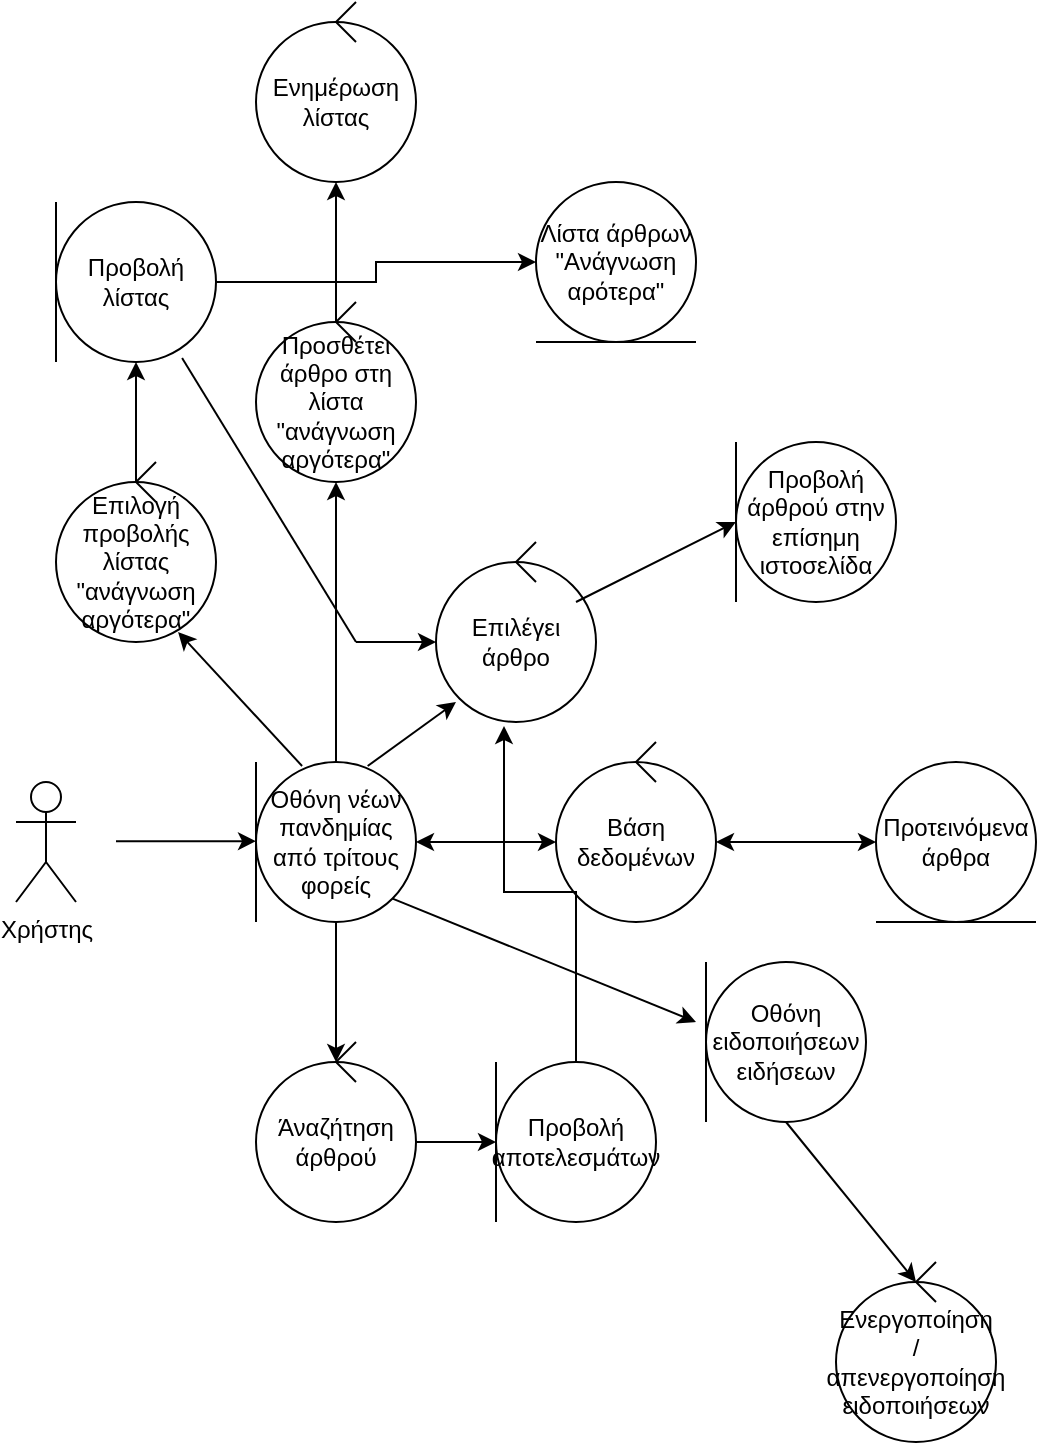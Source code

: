 <mxfile version="14.6.3" type="device"><diagram id="JLxbuutwV6kjcVpLldqY" name="Page-1"><mxGraphModel dx="1310" dy="1885" grid="1" gridSize="10" guides="1" tooltips="1" connect="1" arrows="1" fold="1" page="1" pageScale="1" pageWidth="850" pageHeight="1100" math="0" shadow="0"><root><mxCell id="0"/><mxCell id="1" parent="0"/><mxCell id="Mb33tEwvIMDwLlTH5Xr--1" value="Χρήστης" style="shape=umlActor;verticalLabelPosition=bottom;verticalAlign=top;html=1;outlineConnect=0;" vertex="1" parent="1"><mxGeometry x="40" y="210" width="30" height="60" as="geometry"/></mxCell><mxCell id="Mb33tEwvIMDwLlTH5Xr--2" value="" style="group" vertex="1" connectable="0" parent="1"><mxGeometry x="160" y="-180" width="80" height="90" as="geometry"/></mxCell><mxCell id="Mb33tEwvIMDwLlTH5Xr--3" value="Ενημέρωση λίστας" style="ellipse;whiteSpace=wrap;html=1;aspect=fixed;" vertex="1" parent="Mb33tEwvIMDwLlTH5Xr--2"><mxGeometry y="10" width="80" height="80" as="geometry"/></mxCell><mxCell id="Mb33tEwvIMDwLlTH5Xr--4" value="" style="group" vertex="1" connectable="0" parent="Mb33tEwvIMDwLlTH5Xr--2"><mxGeometry x="40" width="10" height="20" as="geometry"/></mxCell><mxCell id="Mb33tEwvIMDwLlTH5Xr--5" value="" style="endArrow=none;html=1;" edge="1" parent="Mb33tEwvIMDwLlTH5Xr--4"><mxGeometry width="50" height="50" relative="1" as="geometry"><mxPoint x="10" y="20" as="sourcePoint"/><mxPoint y="10" as="targetPoint"/></mxGeometry></mxCell><mxCell id="Mb33tEwvIMDwLlTH5Xr--6" value="" style="endArrow=none;html=1;" edge="1" parent="Mb33tEwvIMDwLlTH5Xr--4"><mxGeometry width="50" height="50" relative="1" as="geometry"><mxPoint y="10" as="sourcePoint"/><mxPoint x="10" as="targetPoint"/></mxGeometry></mxCell><mxCell id="Mb33tEwvIMDwLlTH5Xr--7" value="" style="group;rotation=0;" vertex="1" connectable="0" parent="1"><mxGeometry x="160" y="200" width="80" height="80" as="geometry"/></mxCell><mxCell id="Mb33tEwvIMDwLlTH5Xr--8" value="Οθόνη νέων πανδημίας από τρίτους φορείς" style="ellipse;whiteSpace=wrap;html=1;aspect=fixed;rotation=0;" vertex="1" parent="Mb33tEwvIMDwLlTH5Xr--7"><mxGeometry width="80" height="80" as="geometry"/></mxCell><mxCell id="Mb33tEwvIMDwLlTH5Xr--9" value="" style="endArrow=none;html=1;" edge="1" parent="Mb33tEwvIMDwLlTH5Xr--7"><mxGeometry width="50" height="50" relative="1" as="geometry"><mxPoint y="80" as="sourcePoint"/><mxPoint as="targetPoint"/></mxGeometry></mxCell><mxCell id="Mb33tEwvIMDwLlTH5Xr--10" value="" style="endArrow=classic;html=1;" edge="1" parent="1"><mxGeometry width="50" height="50" relative="1" as="geometry"><mxPoint x="90" y="239.58" as="sourcePoint"/><mxPoint x="160" y="239.58" as="targetPoint"/></mxGeometry></mxCell><mxCell id="Mb33tEwvIMDwLlTH5Xr--11" value="" style="group" vertex="1" connectable="0" parent="1"><mxGeometry x="450" y="450" width="80" height="90" as="geometry"/></mxCell><mxCell id="Mb33tEwvIMDwLlTH5Xr--12" value="&lt;div&gt;Ενεργοποίηση&lt;/div&gt;&lt;div&gt;/απενεργοποίηση ειδοποιήσεων&lt;/div&gt;" style="ellipse;whiteSpace=wrap;html=1;aspect=fixed;" vertex="1" parent="Mb33tEwvIMDwLlTH5Xr--11"><mxGeometry y="10" width="80" height="80" as="geometry"/></mxCell><mxCell id="Mb33tEwvIMDwLlTH5Xr--13" value="" style="group" vertex="1" connectable="0" parent="Mb33tEwvIMDwLlTH5Xr--11"><mxGeometry x="40" width="10" height="20" as="geometry"/></mxCell><mxCell id="Mb33tEwvIMDwLlTH5Xr--14" value="" style="endArrow=none;html=1;" edge="1" parent="Mb33tEwvIMDwLlTH5Xr--13"><mxGeometry width="50" height="50" relative="1" as="geometry"><mxPoint x="10" y="20" as="sourcePoint"/><mxPoint y="10" as="targetPoint"/></mxGeometry></mxCell><mxCell id="Mb33tEwvIMDwLlTH5Xr--15" value="" style="endArrow=none;html=1;" edge="1" parent="Mb33tEwvIMDwLlTH5Xr--13"><mxGeometry width="50" height="50" relative="1" as="geometry"><mxPoint y="10" as="sourcePoint"/><mxPoint x="10" as="targetPoint"/></mxGeometry></mxCell><mxCell id="Mb33tEwvIMDwLlTH5Xr--16" value="" style="group;rotation=0;" vertex="1" connectable="0" parent="1"><mxGeometry x="385" y="300" width="80" height="80" as="geometry"/></mxCell><mxCell id="Mb33tEwvIMDwLlTH5Xr--17" value="&lt;div&gt;Οθόνη ειδοποιήσεων&lt;/div&gt;&lt;div&gt;ειδήσεων&lt;br&gt;&lt;/div&gt;" style="ellipse;whiteSpace=wrap;html=1;aspect=fixed;rotation=0;" vertex="1" parent="Mb33tEwvIMDwLlTH5Xr--16"><mxGeometry width="80" height="80" as="geometry"/></mxCell><mxCell id="Mb33tEwvIMDwLlTH5Xr--18" value="" style="endArrow=none;html=1;" edge="1" parent="Mb33tEwvIMDwLlTH5Xr--16"><mxGeometry width="50" height="50" relative="1" as="geometry"><mxPoint y="80" as="sourcePoint"/><mxPoint as="targetPoint"/></mxGeometry></mxCell><mxCell id="Mb33tEwvIMDwLlTH5Xr--19" value="" style="endArrow=classic;html=1;exitX=0.5;exitY=1;exitDx=0;exitDy=0;" edge="1" parent="1" source="Mb33tEwvIMDwLlTH5Xr--17"><mxGeometry width="50" height="50" relative="1" as="geometry"><mxPoint x="490" y="385.0" as="sourcePoint"/><mxPoint x="490" y="460" as="targetPoint"/></mxGeometry></mxCell><mxCell id="Mb33tEwvIMDwLlTH5Xr--20" value="" style="group;rotation=0;" vertex="1" connectable="0" parent="1"><mxGeometry x="400" y="40" width="80" height="80" as="geometry"/></mxCell><mxCell id="Mb33tEwvIMDwLlTH5Xr--21" value="Προβολή άρθρού στην επίσημη ιστοσελίδα" style="ellipse;whiteSpace=wrap;html=1;aspect=fixed;rotation=0;" vertex="1" parent="Mb33tEwvIMDwLlTH5Xr--20"><mxGeometry width="80" height="80" as="geometry"/></mxCell><mxCell id="Mb33tEwvIMDwLlTH5Xr--22" value="" style="endArrow=none;html=1;" edge="1" parent="Mb33tEwvIMDwLlTH5Xr--20"><mxGeometry width="50" height="50" relative="1" as="geometry"><mxPoint y="80" as="sourcePoint"/><mxPoint as="targetPoint"/></mxGeometry></mxCell><mxCell id="Mb33tEwvIMDwLlTH5Xr--23" value="" style="group" vertex="1" connectable="0" parent="1"><mxGeometry x="250" y="90" width="80" height="90" as="geometry"/></mxCell><mxCell id="Mb33tEwvIMDwLlTH5Xr--24" value="Επιλέγει άρθρο" style="ellipse;whiteSpace=wrap;html=1;aspect=fixed;" vertex="1" parent="Mb33tEwvIMDwLlTH5Xr--23"><mxGeometry y="10" width="80" height="80" as="geometry"/></mxCell><mxCell id="Mb33tEwvIMDwLlTH5Xr--25" value="" style="group" vertex="1" connectable="0" parent="Mb33tEwvIMDwLlTH5Xr--23"><mxGeometry x="40" width="10" height="20" as="geometry"/></mxCell><mxCell id="Mb33tEwvIMDwLlTH5Xr--26" value="" style="endArrow=none;html=1;" edge="1" parent="Mb33tEwvIMDwLlTH5Xr--25"><mxGeometry width="50" height="50" relative="1" as="geometry"><mxPoint x="10" y="20" as="sourcePoint"/><mxPoint y="10" as="targetPoint"/></mxGeometry></mxCell><mxCell id="Mb33tEwvIMDwLlTH5Xr--27" value="" style="endArrow=none;html=1;" edge="1" parent="Mb33tEwvIMDwLlTH5Xr--25"><mxGeometry width="50" height="50" relative="1" as="geometry"><mxPoint y="10" as="sourcePoint"/><mxPoint x="10" as="targetPoint"/></mxGeometry></mxCell><mxCell id="Mb33tEwvIMDwLlTH5Xr--28" value="" style="endArrow=classic;html=1;exitX=0.698;exitY=0.025;exitDx=0;exitDy=0;exitPerimeter=0;" edge="1" parent="1" source="Mb33tEwvIMDwLlTH5Xr--8"><mxGeometry width="50" height="50" relative="1" as="geometry"><mxPoint x="230" y="180.0" as="sourcePoint"/><mxPoint x="260" y="170" as="targetPoint"/></mxGeometry></mxCell><mxCell id="Mb33tEwvIMDwLlTH5Xr--29" value="" style="endArrow=classic;html=1;exitX=0.698;exitY=0.025;exitDx=0;exitDy=0;exitPerimeter=0;" edge="1" parent="1"><mxGeometry width="50" height="50" relative="1" as="geometry"><mxPoint x="320" y="120.0" as="sourcePoint"/><mxPoint x="400" y="80" as="targetPoint"/></mxGeometry></mxCell><mxCell id="Mb33tEwvIMDwLlTH5Xr--30" value="" style="group" vertex="1" connectable="0" parent="1"><mxGeometry x="160" y="340" width="80" height="90" as="geometry"/></mxCell><mxCell id="Mb33tEwvIMDwLlTH5Xr--31" value="Άναζήτηση άρθρού" style="ellipse;whiteSpace=wrap;html=1;aspect=fixed;" vertex="1" parent="Mb33tEwvIMDwLlTH5Xr--30"><mxGeometry y="10" width="80" height="80" as="geometry"/></mxCell><mxCell id="Mb33tEwvIMDwLlTH5Xr--32" value="" style="group" vertex="1" connectable="0" parent="Mb33tEwvIMDwLlTH5Xr--30"><mxGeometry x="40" width="10" height="20" as="geometry"/></mxCell><mxCell id="Mb33tEwvIMDwLlTH5Xr--33" value="" style="endArrow=none;html=1;" edge="1" parent="Mb33tEwvIMDwLlTH5Xr--32"><mxGeometry width="50" height="50" relative="1" as="geometry"><mxPoint x="10" y="20" as="sourcePoint"/><mxPoint y="10" as="targetPoint"/></mxGeometry></mxCell><mxCell id="Mb33tEwvIMDwLlTH5Xr--34" value="" style="endArrow=none;html=1;" edge="1" parent="Mb33tEwvIMDwLlTH5Xr--32"><mxGeometry width="50" height="50" relative="1" as="geometry"><mxPoint y="10" as="sourcePoint"/><mxPoint x="10" as="targetPoint"/></mxGeometry></mxCell><mxCell id="Mb33tEwvIMDwLlTH5Xr--36" value="" style="group;rotation=0;" vertex="1" connectable="0" parent="1"><mxGeometry x="280" y="350" width="80" height="80" as="geometry"/></mxCell><mxCell id="Mb33tEwvIMDwLlTH5Xr--37" value="Προβολή αποτελεσμάτων" style="ellipse;whiteSpace=wrap;html=1;aspect=fixed;rotation=0;" vertex="1" parent="Mb33tEwvIMDwLlTH5Xr--36"><mxGeometry width="80" height="80" as="geometry"/></mxCell><mxCell id="Mb33tEwvIMDwLlTH5Xr--38" value="" style="endArrow=none;html=1;" edge="1" parent="Mb33tEwvIMDwLlTH5Xr--36"><mxGeometry width="50" height="50" relative="1" as="geometry"><mxPoint y="80" as="sourcePoint"/><mxPoint as="targetPoint"/></mxGeometry></mxCell><mxCell id="Mb33tEwvIMDwLlTH5Xr--47" value="" style="group" vertex="1" connectable="0" parent="1"><mxGeometry x="310" y="190" width="80" height="90" as="geometry"/></mxCell><mxCell id="Mb33tEwvIMDwLlTH5Xr--48" value="Βάση δεδομένων" style="ellipse;whiteSpace=wrap;html=1;aspect=fixed;" vertex="1" parent="Mb33tEwvIMDwLlTH5Xr--47"><mxGeometry y="10" width="80" height="80" as="geometry"/></mxCell><mxCell id="Mb33tEwvIMDwLlTH5Xr--49" value="" style="group" vertex="1" connectable="0" parent="Mb33tEwvIMDwLlTH5Xr--47"><mxGeometry x="40" width="10" height="20" as="geometry"/></mxCell><mxCell id="Mb33tEwvIMDwLlTH5Xr--50" value="" style="endArrow=none;html=1;" edge="1" parent="Mb33tEwvIMDwLlTH5Xr--49"><mxGeometry width="50" height="50" relative="1" as="geometry"><mxPoint x="10" y="20" as="sourcePoint"/><mxPoint y="10" as="targetPoint"/></mxGeometry></mxCell><mxCell id="Mb33tEwvIMDwLlTH5Xr--51" value="" style="endArrow=none;html=1;" edge="1" parent="Mb33tEwvIMDwLlTH5Xr--49"><mxGeometry width="50" height="50" relative="1" as="geometry"><mxPoint y="10" as="sourcePoint"/><mxPoint x="10" as="targetPoint"/></mxGeometry></mxCell><mxCell id="Mb33tEwvIMDwLlTH5Xr--53" value="" style="group;rotation=0;" vertex="1" connectable="0" parent="1"><mxGeometry x="60" y="-80" width="80" height="80" as="geometry"/></mxCell><mxCell id="Mb33tEwvIMDwLlTH5Xr--54" value="Προβολή λίστας" style="ellipse;whiteSpace=wrap;html=1;aspect=fixed;rotation=0;" vertex="1" parent="Mb33tEwvIMDwLlTH5Xr--53"><mxGeometry width="80" height="80" as="geometry"/></mxCell><mxCell id="Mb33tEwvIMDwLlTH5Xr--55" value="" style="endArrow=none;html=1;" edge="1" parent="Mb33tEwvIMDwLlTH5Xr--53"><mxGeometry width="50" height="50" relative="1" as="geometry"><mxPoint y="80" as="sourcePoint"/><mxPoint as="targetPoint"/></mxGeometry></mxCell><mxCell id="Mb33tEwvIMDwLlTH5Xr--106" value="" style="endArrow=none;html=1;exitX=0.788;exitY=0.975;exitDx=0;exitDy=0;exitPerimeter=0;" edge="1" parent="Mb33tEwvIMDwLlTH5Xr--53" source="Mb33tEwvIMDwLlTH5Xr--54"><mxGeometry width="50" height="50" relative="1" as="geometry"><mxPoint x="60" y="120" as="sourcePoint"/><mxPoint x="150" y="220" as="targetPoint"/></mxGeometry></mxCell><mxCell id="Mb33tEwvIMDwLlTH5Xr--62" value="" style="endArrow=classic;startArrow=classic;html=1;exitX=1;exitY=0.5;exitDx=0;exitDy=0;entryX=0;entryY=0.5;entryDx=0;entryDy=0;" edge="1" parent="1" source="Mb33tEwvIMDwLlTH5Xr--8" target="Mb33tEwvIMDwLlTH5Xr--48"><mxGeometry width="50" height="50" relative="1" as="geometry"><mxPoint x="250" y="270" as="sourcePoint"/><mxPoint x="300" y="220" as="targetPoint"/></mxGeometry></mxCell><mxCell id="Mb33tEwvIMDwLlTH5Xr--63" value="" style="group" vertex="1" connectable="0" parent="1"><mxGeometry x="470" y="200" width="80" height="80" as="geometry"/></mxCell><mxCell id="Mb33tEwvIMDwLlTH5Xr--64" value="Προτεινόμενα άρθρα" style="ellipse;whiteSpace=wrap;html=1;aspect=fixed;rotation=0;" vertex="1" parent="Mb33tEwvIMDwLlTH5Xr--63"><mxGeometry width="80" height="80" as="geometry"/></mxCell><mxCell id="Mb33tEwvIMDwLlTH5Xr--65" value="" style="endArrow=none;html=1;" edge="1" parent="Mb33tEwvIMDwLlTH5Xr--63"><mxGeometry width="50" height="50" relative="1" as="geometry"><mxPoint y="80" as="sourcePoint"/><mxPoint x="80" y="80" as="targetPoint"/></mxGeometry></mxCell><mxCell id="Mb33tEwvIMDwLlTH5Xr--67" value="" style="endArrow=classic;startArrow=classic;html=1;entryX=0;entryY=0.5;entryDx=0;entryDy=0;exitX=1;exitY=0.5;exitDx=0;exitDy=0;" edge="1" parent="1" source="Mb33tEwvIMDwLlTH5Xr--48" target="Mb33tEwvIMDwLlTH5Xr--64"><mxGeometry width="50" height="50" relative="1" as="geometry"><mxPoint x="400" y="250" as="sourcePoint"/><mxPoint x="450" y="200" as="targetPoint"/></mxGeometry></mxCell><mxCell id="Mb33tEwvIMDwLlTH5Xr--68" style="edgeStyle=orthogonalEdgeStyle;rounded=0;orthogonalLoop=1;jettySize=auto;html=1;exitX=0.5;exitY=1;exitDx=0;exitDy=0;" edge="1" parent="1" source="Mb33tEwvIMDwLlTH5Xr--8" target="Mb33tEwvIMDwLlTH5Xr--31"><mxGeometry relative="1" as="geometry"/></mxCell><mxCell id="Mb33tEwvIMDwLlTH5Xr--69" style="edgeStyle=orthogonalEdgeStyle;rounded=0;orthogonalLoop=1;jettySize=auto;html=1;exitX=1;exitY=0.5;exitDx=0;exitDy=0;" edge="1" parent="1" source="Mb33tEwvIMDwLlTH5Xr--31"><mxGeometry relative="1" as="geometry"><mxPoint x="280" y="390" as="targetPoint"/></mxGeometry></mxCell><mxCell id="Mb33tEwvIMDwLlTH5Xr--71" style="edgeStyle=orthogonalEdgeStyle;rounded=0;orthogonalLoop=1;jettySize=auto;html=1;exitX=0.5;exitY=0;exitDx=0;exitDy=0;entryX=0.425;entryY=1.025;entryDx=0;entryDy=0;entryPerimeter=0;" edge="1" parent="1" source="Mb33tEwvIMDwLlTH5Xr--37" target="Mb33tEwvIMDwLlTH5Xr--24"><mxGeometry relative="1" as="geometry"/></mxCell><mxCell id="Mb33tEwvIMDwLlTH5Xr--72" value="" style="group" vertex="1" connectable="0" parent="1"><mxGeometry x="160" y="-30" width="80" height="90" as="geometry"/></mxCell><mxCell id="Mb33tEwvIMDwLlTH5Xr--73" value="Προσθέτει άρθρο στη λίστα &quot;ανάγνωση αργότερα&quot;" style="ellipse;whiteSpace=wrap;html=1;aspect=fixed;" vertex="1" parent="Mb33tEwvIMDwLlTH5Xr--72"><mxGeometry y="10" width="80" height="80" as="geometry"/></mxCell><mxCell id="Mb33tEwvIMDwLlTH5Xr--74" value="" style="group" vertex="1" connectable="0" parent="Mb33tEwvIMDwLlTH5Xr--72"><mxGeometry x="40" width="10" height="20" as="geometry"/></mxCell><mxCell id="Mb33tEwvIMDwLlTH5Xr--75" value="" style="endArrow=none;html=1;" edge="1" parent="Mb33tEwvIMDwLlTH5Xr--74"><mxGeometry width="50" height="50" relative="1" as="geometry"><mxPoint x="10" y="20" as="sourcePoint"/><mxPoint y="10" as="targetPoint"/></mxGeometry></mxCell><mxCell id="Mb33tEwvIMDwLlTH5Xr--76" value="" style="endArrow=none;html=1;" edge="1" parent="Mb33tEwvIMDwLlTH5Xr--74"><mxGeometry width="50" height="50" relative="1" as="geometry"><mxPoint y="10" as="sourcePoint"/><mxPoint x="10" as="targetPoint"/></mxGeometry></mxCell><mxCell id="Mb33tEwvIMDwLlTH5Xr--78" style="edgeStyle=orthogonalEdgeStyle;rounded=0;orthogonalLoop=1;jettySize=auto;html=1;exitX=0.5;exitY=0;exitDx=0;exitDy=0;entryX=0.5;entryY=1;entryDx=0;entryDy=0;" edge="1" parent="1" source="Mb33tEwvIMDwLlTH5Xr--8" target="Mb33tEwvIMDwLlTH5Xr--73"><mxGeometry relative="1" as="geometry"/></mxCell><mxCell id="Mb33tEwvIMDwLlTH5Xr--90" value="" style="group" vertex="1" connectable="0" parent="1"><mxGeometry x="300" y="-90" width="80" height="80" as="geometry"/></mxCell><mxCell id="Mb33tEwvIMDwLlTH5Xr--91" value="Λίστα άρθρων &quot;Ανάγνωση αρότερα&quot;" style="ellipse;whiteSpace=wrap;html=1;aspect=fixed;rotation=0;" vertex="1" parent="Mb33tEwvIMDwLlTH5Xr--90"><mxGeometry width="80" height="80" as="geometry"/></mxCell><mxCell id="Mb33tEwvIMDwLlTH5Xr--92" value="" style="endArrow=none;html=1;" edge="1" parent="Mb33tEwvIMDwLlTH5Xr--90"><mxGeometry width="50" height="50" relative="1" as="geometry"><mxPoint y="80" as="sourcePoint"/><mxPoint x="80" y="80" as="targetPoint"/></mxGeometry></mxCell><mxCell id="Mb33tEwvIMDwLlTH5Xr--94" value="" style="group" vertex="1" connectable="0" parent="1"><mxGeometry x="60" y="50" width="80" height="90" as="geometry"/></mxCell><mxCell id="Mb33tEwvIMDwLlTH5Xr--95" value="Επιλογή προβολής λίστας &quot;ανάγνωση αργότερα&quot;" style="ellipse;whiteSpace=wrap;html=1;aspect=fixed;" vertex="1" parent="Mb33tEwvIMDwLlTH5Xr--94"><mxGeometry y="10" width="80" height="80" as="geometry"/></mxCell><mxCell id="Mb33tEwvIMDwLlTH5Xr--96" value="" style="group" vertex="1" connectable="0" parent="Mb33tEwvIMDwLlTH5Xr--94"><mxGeometry x="40" width="10" height="20" as="geometry"/></mxCell><mxCell id="Mb33tEwvIMDwLlTH5Xr--97" value="" style="endArrow=none;html=1;" edge="1" parent="Mb33tEwvIMDwLlTH5Xr--96"><mxGeometry width="50" height="50" relative="1" as="geometry"><mxPoint x="10" y="20" as="sourcePoint"/><mxPoint y="10" as="targetPoint"/></mxGeometry></mxCell><mxCell id="Mb33tEwvIMDwLlTH5Xr--98" value="" style="endArrow=none;html=1;" edge="1" parent="Mb33tEwvIMDwLlTH5Xr--96"><mxGeometry width="50" height="50" relative="1" as="geometry"><mxPoint y="10" as="sourcePoint"/><mxPoint x="10" as="targetPoint"/></mxGeometry></mxCell><mxCell id="Mb33tEwvIMDwLlTH5Xr--99" value="" style="endArrow=classic;html=1;entryX=0.763;entryY=0.938;entryDx=0;entryDy=0;entryPerimeter=0;exitX=0.288;exitY=0.025;exitDx=0;exitDy=0;exitPerimeter=0;" edge="1" parent="1" source="Mb33tEwvIMDwLlTH5Xr--8" target="Mb33tEwvIMDwLlTH5Xr--95"><mxGeometry width="50" height="50" relative="1" as="geometry"><mxPoint x="140" y="210" as="sourcePoint"/><mxPoint x="190" y="160" as="targetPoint"/></mxGeometry></mxCell><mxCell id="Mb33tEwvIMDwLlTH5Xr--102" style="edgeStyle=orthogonalEdgeStyle;rounded=0;orthogonalLoop=1;jettySize=auto;html=1;" edge="1" parent="1" source="Mb33tEwvIMDwLlTH5Xr--73" target="Mb33tEwvIMDwLlTH5Xr--3"><mxGeometry relative="1" as="geometry"/></mxCell><mxCell id="Mb33tEwvIMDwLlTH5Xr--104" style="edgeStyle=orthogonalEdgeStyle;rounded=0;orthogonalLoop=1;jettySize=auto;html=1;entryX=0;entryY=0.5;entryDx=0;entryDy=0;" edge="1" parent="1" source="Mb33tEwvIMDwLlTH5Xr--54" target="Mb33tEwvIMDwLlTH5Xr--91"><mxGeometry relative="1" as="geometry"/></mxCell><mxCell id="Mb33tEwvIMDwLlTH5Xr--105" style="edgeStyle=orthogonalEdgeStyle;rounded=0;orthogonalLoop=1;jettySize=auto;html=1;" edge="1" parent="1" source="Mb33tEwvIMDwLlTH5Xr--95" target="Mb33tEwvIMDwLlTH5Xr--54"><mxGeometry relative="1" as="geometry"/></mxCell><mxCell id="Mb33tEwvIMDwLlTH5Xr--107" value="" style="endArrow=classic;html=1;" edge="1" parent="1"><mxGeometry width="50" height="50" relative="1" as="geometry"><mxPoint x="210" y="140" as="sourcePoint"/><mxPoint x="250" y="140" as="targetPoint"/></mxGeometry></mxCell><mxCell id="Mb33tEwvIMDwLlTH5Xr--108" value="" style="endArrow=classic;html=1;exitX=1;exitY=1;exitDx=0;exitDy=0;" edge="1" parent="1" source="Mb33tEwvIMDwLlTH5Xr--8"><mxGeometry width="50" height="50" relative="1" as="geometry"><mxPoint x="670" y="370" as="sourcePoint"/><mxPoint x="380" y="330" as="targetPoint"/></mxGeometry></mxCell></root></mxGraphModel></diagram></mxfile>